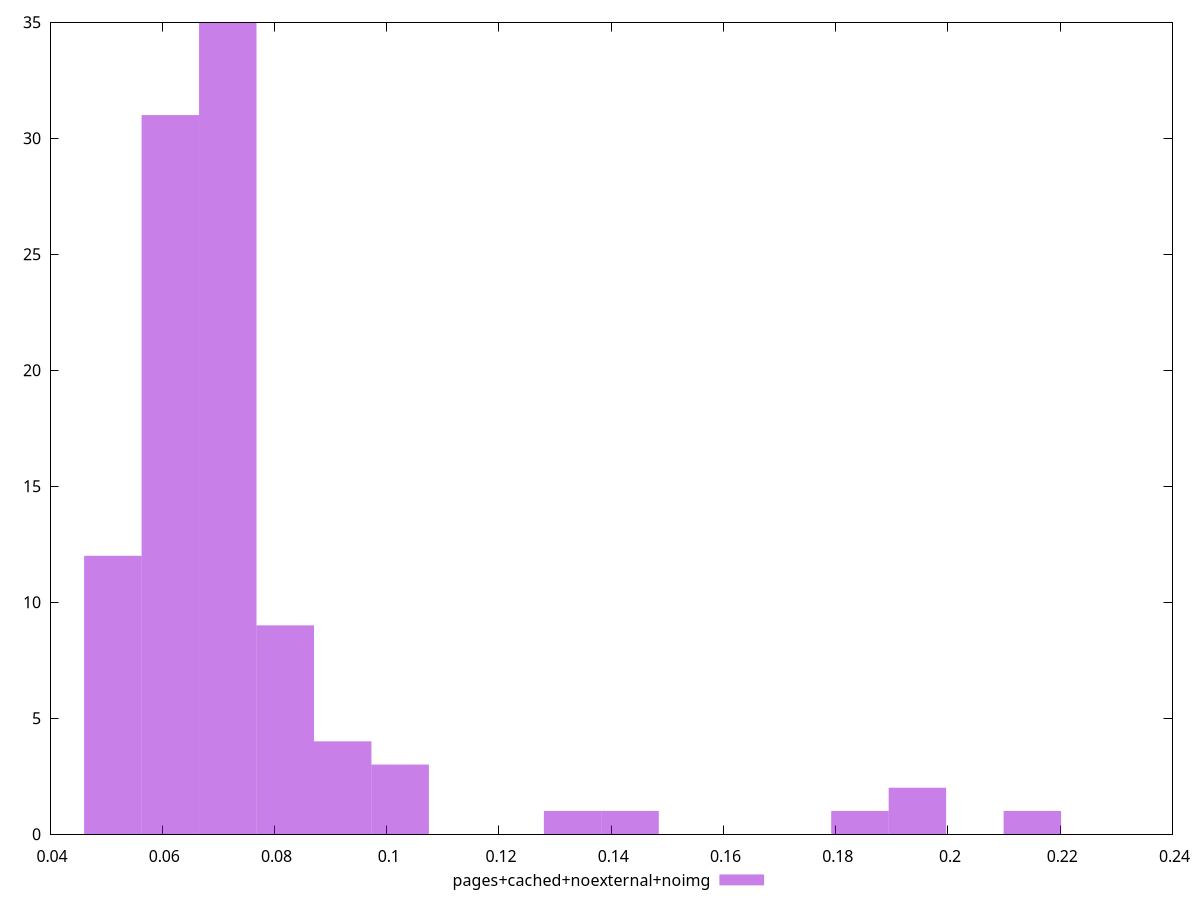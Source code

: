 $_pagesCachedNoexternalNoimg <<EOF
0.09215479264635493 4
0.05119710702575274 12
0.06143652843090328 31
0.10239421405150548 3
0.07167594983605383 35
0.18430958529270985 1
0.08191537124120438 9
0.1945490066978604 2
0.1331124782669571 1
0.21502784950816148 1
0.14335189967210765 1
EOF
set key outside below
set terminal pngcairo
set output "report_00005_2020-11-02T22-26-11.212Z/network-rtt/pages+cached+noexternal+noimg//raw_hist.png"
set yrange [0:35]
set boxwidth 0.010239421405150547
set style fill transparent solid 0.5 noborder
plot $_pagesCachedNoexternalNoimg title "pages+cached+noexternal+noimg" with boxes ,